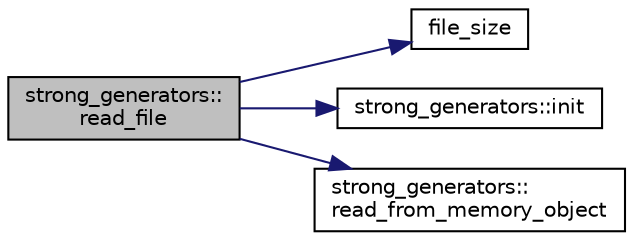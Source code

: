 digraph "strong_generators::read_file"
{
  edge [fontname="Helvetica",fontsize="10",labelfontname="Helvetica",labelfontsize="10"];
  node [fontname="Helvetica",fontsize="10",shape=record];
  rankdir="LR";
  Node4688 [label="strong_generators::\lread_file",height=0.2,width=0.4,color="black", fillcolor="grey75", style="filled", fontcolor="black"];
  Node4688 -> Node4689 [color="midnightblue",fontsize="10",style="solid",fontname="Helvetica"];
  Node4689 [label="file_size",height=0.2,width=0.4,color="black", fillcolor="white", style="filled",URL="$df/dbf/sajeeb_8_c.html#a5c37cf5785204b6e9adf647dc14d0e50"];
  Node4688 -> Node4690 [color="midnightblue",fontsize="10",style="solid",fontname="Helvetica"];
  Node4690 [label="strong_generators::init",height=0.2,width=0.4,color="black", fillcolor="white", style="filled",URL="$dc/d09/classstrong__generators.html#ab7d37035d3b2ea516c4e989715f91ad5"];
  Node4688 -> Node4691 [color="midnightblue",fontsize="10",style="solid",fontname="Helvetica"];
  Node4691 [label="strong_generators::\lread_from_memory_object",height=0.2,width=0.4,color="black", fillcolor="white", style="filled",URL="$dc/d09/classstrong__generators.html#a2cc8e0c6f0525f8840bbf77ae23f7716"];
}
